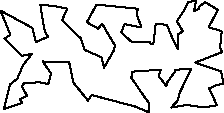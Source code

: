 unitsize(0.001cm);
draw((3140,1401)--(3133,1143));
draw((3133,1143)--(3058,1276));
draw((3058,1276)--(2937,1568));
draw((2937,1568)--(2741,1583));
draw((2741,1583)--(2698,1221));
draw((2698,1221)--(2639,1239));
draw((2639,1239)--(2642,1269));
draw((2642,1269)--(2312,1270));
draw((2312,1270)--(2132,1432));
draw((2132,1432)--(2191,1579));
draw((2191,1579)--(2489,1520));
draw((2489,1520)--(2408,1747));
draw((2408,1747)--(2426,1851));
draw((2426,1851)--(1697,1924));
draw((1697,1924)--(1526,1612));
draw((1526,1612)--(1729,1498));
draw((1729,1498)--(1794,1589));
draw((1794,1589)--(2030,1186));
draw((2030,1186)--(2009,1163));
draw((2009,1163)--(2000,1110));
draw((2000,1110)--(1829,812));
draw((1829,812)--(1782,995));
draw((1782,995)--(1490,1123));
draw((1490,1123)--(1423,1322));
draw((1423,1322)--(1090,1652));
draw((1090,1652)--(1182,1853));
draw((1182,1853)--(962,1895));
draw((962,1895)--(706,1925));
draw((706,1925)--(731,1741));
draw((731,1741)--(782,1462));
draw((782,1462)--(839,1355));
draw((839,1355)--(627,1261));
draw((627,1261)--(563,1513));
draw((563,1513)--(3,1817));
draw((3,1817)--(177,1390));
draw((177,1390)--(71,1323));
draw((71,1323)--(193,1210));
draw((193,1210)--(376,1018));
draw((376,1018)--(556,1056));
draw((556,1056)--(399,850));
draw((399,850)--(298,615));
draw((298,615)--(171,514));
draw((171,514)--(61,81));
draw((61,81)--(387,190));
draw((387,190)--(347,252));
draw((347,252)--(468,319));
draw((468,319)--(380,478));
draw((380,478)--(422,542));
draw((422,542)--(694,552));
draw((694,552)--(844,520));
draw((844,520)--(896,705));
draw((896,705)--(749,920));
draw((749,920)--(1213,910));
draw((1213,910)--(1286,550));
draw((1286,550)--(1517,266));
draw((1517,266)--(1538,224));
draw((1538,224)--(1612,328));
draw((1612,328)--(2372,127));
draw((2372,127)--(2630,20));
draw((2630,20)--(2614,195));
draw((2614,195)--(2503,352));
draw((2503,352)--(2310,635));
draw((2310,635)--(2330,741));
draw((2330,741)--(2830,775));
draw((2830,775)--(2801,695));
draw((2801,695)--(2800,653));
draw((2800,653)--(2929,485));
draw((2929,485)--(2938,543));
draw((2938,543)--(3084,748));
draw((3084,748)--(3084,774));
draw((3084,774)--(3370,791));
draw((3370,791)--(3162,367));
draw((3162,367)--(3123,217));
draw((3123,217)--(3060,155));
draw((3060,155)--(3017,108));
draw((3017,108)--(3292,152));
draw((3292,152)--(3595,111));
draw((3595,111)--(3821,147));
draw((3821,147)--(3684,445));
draw((3684,445)--(3829,513));
draw((3829,513)--(3938,516));
draw((3938,516)--(3896,742));
draw((3896,742)--(3438,901));
draw((3438,901)--(3918,1088));
draw((3918,1088)--(3876,1165));
draw((3876,1165)--(3904,1444));
draw((3904,1444)--(3858,1472));
draw((3858,1472)--(3675,1522));
draw((3675,1522)--(3834,1827));
draw((3834,1827)--(3782,1865));
draw((3782,1865)--(3611,1968));
draw((3611,1968)--(3515,1892));
draw((3515,1892)--(3507,1851));
draw((3507,1851)--(3417,1808));
draw((3417,1808)--(3453,1998));
draw((3453,1998)--(3317,1966));
draw((3317,1966)--(3245,1828));
draw((3245,1828)--(3114,1629));
draw((3114,1629)--(3220,1454));
draw((3220,1454)--(3140,1401));
